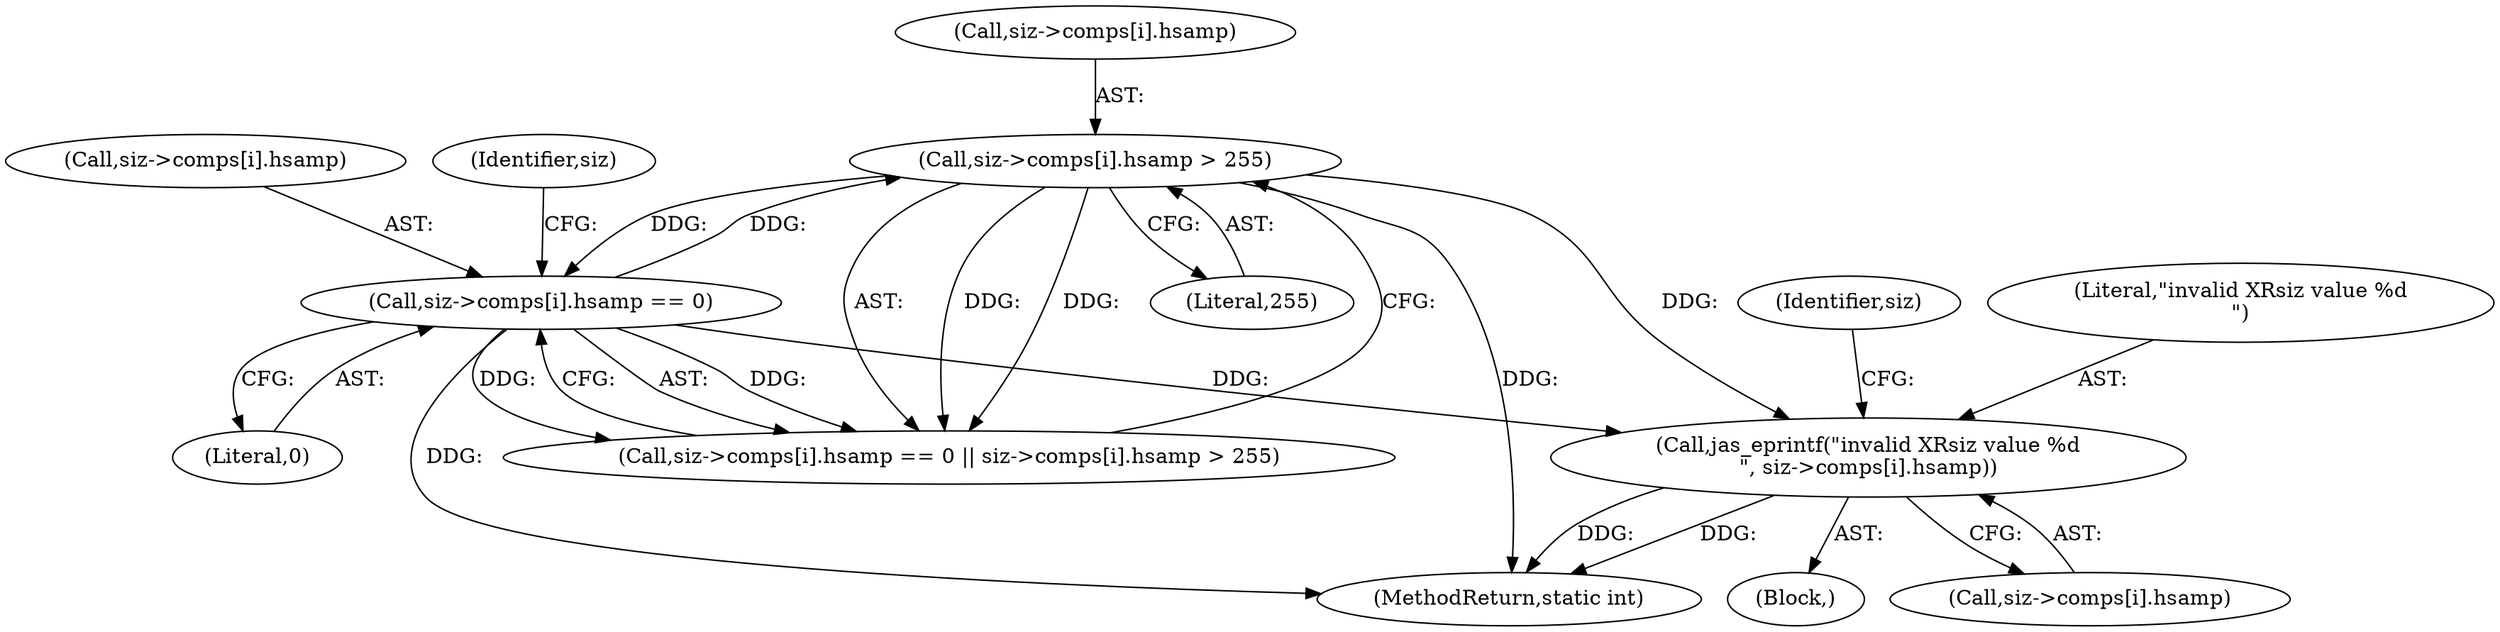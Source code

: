 digraph "0_jasper_f7038068550fba0e41e1d0c355787f1dcd5bf330@array" {
"1000335" [label="(Call,jas_eprintf(\"invalid XRsiz value %d\n\", siz->comps[i].hsamp))"];
"1000325" [label="(Call,siz->comps[i].hsamp > 255)"];
"1000316" [label="(Call,siz->comps[i].hsamp == 0)"];
"1000324" [label="(Literal,0)"];
"1000346" [label="(Identifier,siz)"];
"1000316" [label="(Call,siz->comps[i].hsamp == 0)"];
"1000336" [label="(Literal,\"invalid XRsiz value %d\n\")"];
"1000337" [label="(Call,siz->comps[i].hsamp)"];
"1000325" [label="(Call,siz->comps[i].hsamp > 255)"];
"1000326" [label="(Call,siz->comps[i].hsamp)"];
"1000334" [label="(Block,)"];
"1000317" [label="(Call,siz->comps[i].hsamp)"];
"1000315" [label="(Call,siz->comps[i].hsamp == 0 || siz->comps[i].hsamp > 255)"];
"1000333" [label="(Literal,255)"];
"1000427" [label="(MethodReturn,static int)"];
"1000329" [label="(Identifier,siz)"];
"1000335" [label="(Call,jas_eprintf(\"invalid XRsiz value %d\n\", siz->comps[i].hsamp))"];
"1000335" -> "1000334"  [label="AST: "];
"1000335" -> "1000337"  [label="CFG: "];
"1000336" -> "1000335"  [label="AST: "];
"1000337" -> "1000335"  [label="AST: "];
"1000346" -> "1000335"  [label="CFG: "];
"1000335" -> "1000427"  [label="DDG: "];
"1000335" -> "1000427"  [label="DDG: "];
"1000325" -> "1000335"  [label="DDG: "];
"1000316" -> "1000335"  [label="DDG: "];
"1000325" -> "1000315"  [label="AST: "];
"1000325" -> "1000333"  [label="CFG: "];
"1000326" -> "1000325"  [label="AST: "];
"1000333" -> "1000325"  [label="AST: "];
"1000315" -> "1000325"  [label="CFG: "];
"1000325" -> "1000427"  [label="DDG: "];
"1000325" -> "1000316"  [label="DDG: "];
"1000325" -> "1000315"  [label="DDG: "];
"1000325" -> "1000315"  [label="DDG: "];
"1000316" -> "1000325"  [label="DDG: "];
"1000316" -> "1000315"  [label="AST: "];
"1000316" -> "1000324"  [label="CFG: "];
"1000317" -> "1000316"  [label="AST: "];
"1000324" -> "1000316"  [label="AST: "];
"1000329" -> "1000316"  [label="CFG: "];
"1000315" -> "1000316"  [label="CFG: "];
"1000316" -> "1000427"  [label="DDG: "];
"1000316" -> "1000315"  [label="DDG: "];
"1000316" -> "1000315"  [label="DDG: "];
}
